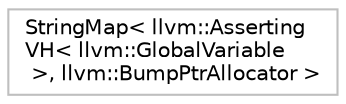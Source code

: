 digraph "Graphical Class Hierarchy"
{
 // LATEX_PDF_SIZE
  bgcolor="transparent";
  edge [fontname="Helvetica",fontsize="10",labelfontname="Helvetica",labelfontsize="10"];
  node [fontname="Helvetica",fontsize="10",shape=record];
  rankdir="LR";
  Node0 [label="StringMap\< llvm::Asserting\lVH\< llvm::GlobalVariable\l \>, llvm::BumpPtrAllocator \>",height=0.2,width=0.4,color="grey75",tooltip=" "];
}
